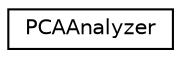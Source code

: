 digraph "Graphical Class Hierarchy"
{
  edge [fontname="Helvetica",fontsize="10",labelfontname="Helvetica",labelfontsize="10"];
  node [fontname="Helvetica",fontsize="10",shape=record];
  rankdir="LR";
  Node0 [label="PCAAnalyzer",height=0.2,width=0.4,color="black", fillcolor="white", style="filled",URL="$classPCAAnalyzer.html"];
}
